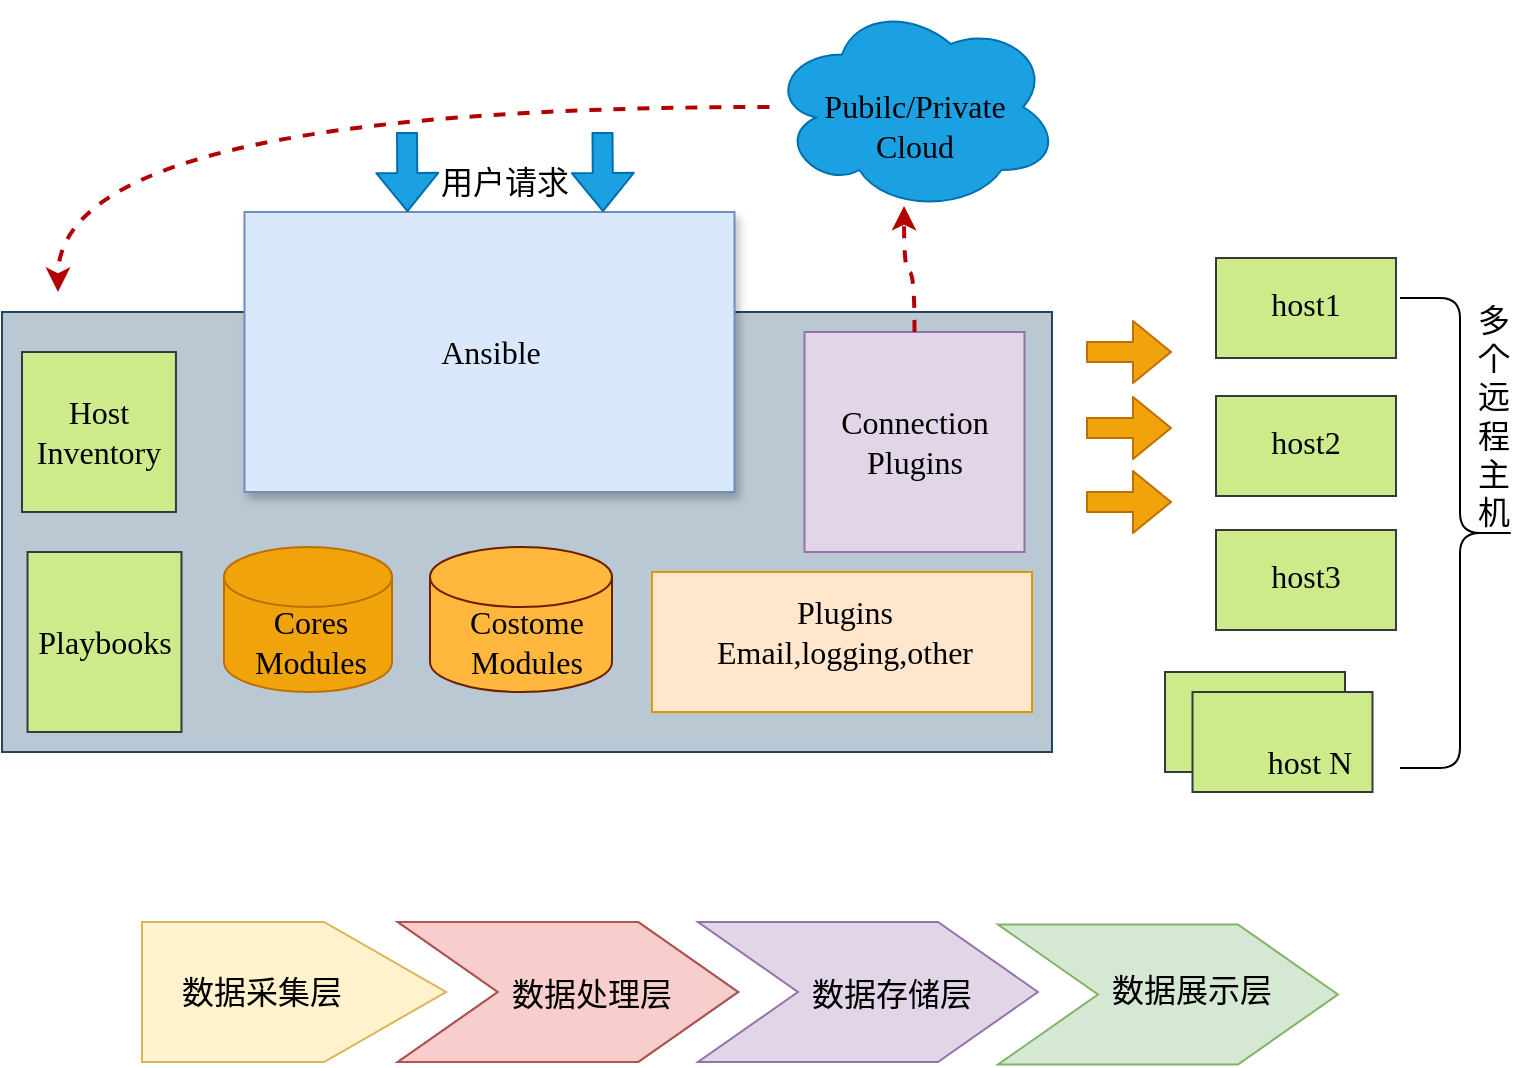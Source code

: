 <mxfile version="14.1.9" type="github">
  <diagram id="a67UG5sdM4cbgnvwOXtN" name="第 1 页">
    <mxGraphModel dx="1303" dy="805" grid="1" gridSize="10" guides="1" tooltips="1" connect="1" arrows="1" fold="1" page="1" pageScale="1" pageWidth="827" pageHeight="1169" math="0" shadow="0">
      <root>
        <mxCell id="0" />
        <mxCell id="1" parent="0" />
        <mxCell id="unZ9kWCRVRVOXnhJh9XH-38" value="" style="group" vertex="1" connectable="0" parent="1">
          <mxGeometry x="30" y="30" width="759" height="395" as="geometry" />
        </mxCell>
        <mxCell id="unZ9kWCRVRVOXnhJh9XH-1" value="" style="whiteSpace=wrap;html=1;fillColor=#bac8d3;strokeColor=#23445d;shadow=0;" vertex="1" parent="unZ9kWCRVRVOXnhJh9XH-38">
          <mxGeometry y="155" width="525" height="220" as="geometry" />
        </mxCell>
        <mxCell id="unZ9kWCRVRVOXnhJh9XH-2" value="" style="whiteSpace=wrap;html=1;fillColor=#dae8fc;strokeColor=#6c8ebf;shadow=1;" vertex="1" parent="unZ9kWCRVRVOXnhJh9XH-38">
          <mxGeometry x="121.25" y="105" width="245" height="140" as="geometry" />
        </mxCell>
        <mxCell id="unZ9kWCRVRVOXnhJh9XH-3" value="" style="whiteSpace=wrap;html=1;fillColor=#cdeb8b;strokeColor=#36393d;shadow=0;" vertex="1" parent="unZ9kWCRVRVOXnhJh9XH-38">
          <mxGeometry x="10" y="175" width="76.97" height="80" as="geometry" />
        </mxCell>
        <mxCell id="unZ9kWCRVRVOXnhJh9XH-4" value="" style="whiteSpace=wrap;html=1;fillColor=#cdeb8b;strokeColor=#36393d;shadow=0;" vertex="1" parent="unZ9kWCRVRVOXnhJh9XH-38">
          <mxGeometry x="12.77" y="275" width="76.97" height="90" as="geometry" />
        </mxCell>
        <mxCell id="unZ9kWCRVRVOXnhJh9XH-5" value="" style="whiteSpace=wrap;html=1;fillColor=#cdeb8b;strokeColor=#36393d;shadow=0;" vertex="1" parent="unZ9kWCRVRVOXnhJh9XH-38">
          <mxGeometry x="607" y="128" width="90" height="50" as="geometry" />
        </mxCell>
        <mxCell id="unZ9kWCRVRVOXnhJh9XH-7" value="" style="whiteSpace=wrap;html=1;fillColor=#e1d5e7;strokeColor=#9673a6;shadow=0;" vertex="1" parent="unZ9kWCRVRVOXnhJh9XH-38">
          <mxGeometry x="401.25" y="165" width="110" height="110" as="geometry" />
        </mxCell>
        <mxCell id="unZ9kWCRVRVOXnhJh9XH-8" value="" style="whiteSpace=wrap;html=1;fillColor=#ffe6cc;strokeColor=#d79b00;shadow=0;" vertex="1" parent="unZ9kWCRVRVOXnhJh9XH-38">
          <mxGeometry x="325" y="285" width="190" height="70" as="geometry" />
        </mxCell>
        <mxCell id="unZ9kWCRVRVOXnhJh9XH-9" value="" style="shape=cylinder3;whiteSpace=wrap;html=1;boundedLbl=1;backgroundOutline=1;size=15;fillColor=#f0a30a;strokeColor=#BD7000;fontColor=#ffffff;" vertex="1" parent="unZ9kWCRVRVOXnhJh9XH-38">
          <mxGeometry x="111" y="272.5" width="84" height="72.5" as="geometry" />
        </mxCell>
        <mxCell id="unZ9kWCRVRVOXnhJh9XH-10" value="" style="shape=cylinder3;whiteSpace=wrap;html=1;boundedLbl=1;backgroundOutline=1;size=15;strokeColor=#6D1F00;fontColor=#ffffff;fillColor=#FFB83D;" vertex="1" parent="unZ9kWCRVRVOXnhJh9XH-38">
          <mxGeometry x="214" y="272.5" width="91" height="72.5" as="geometry" />
        </mxCell>
        <mxCell id="unZ9kWCRVRVOXnhJh9XH-11" style="edgeStyle=orthogonalEdgeStyle;rounded=0;orthogonalLoop=1;jettySize=auto;html=1;fontFamily=Tahoma;fontSize=16;fontColor=#000000;curved=1;dashed=1;strokeWidth=2;fillColor=#e51400;strokeColor=#B20000;" edge="1" parent="unZ9kWCRVRVOXnhJh9XH-38" source="unZ9kWCRVRVOXnhJh9XH-12">
          <mxGeometry relative="1" as="geometry">
            <mxPoint x="385" y="58" as="sourcePoint" />
            <mxPoint x="28" y="145" as="targetPoint" />
            <Array as="points">
              <mxPoint x="28" y="53" />
            </Array>
          </mxGeometry>
        </mxCell>
        <mxCell id="unZ9kWCRVRVOXnhJh9XH-12" value="" style="ellipse;shape=cloud;whiteSpace=wrap;html=1;fillColor=#1ba1e2;strokeColor=#006EAF;fontColor=#ffffff;" vertex="1" parent="unZ9kWCRVRVOXnhJh9XH-38">
          <mxGeometry x="383.75" width="145" height="105" as="geometry" />
        </mxCell>
        <mxCell id="unZ9kWCRVRVOXnhJh9XH-6" style="edgeStyle=orthogonalEdgeStyle;curved=1;rounded=0;orthogonalLoop=1;jettySize=auto;html=1;exitX=0.5;exitY=0;exitDx=0;exitDy=0;entryX=0.464;entryY=0.971;entryDx=0;entryDy=0;entryPerimeter=0;dashed=1;strokeWidth=2;fontFamily=Tahoma;fontSize=16;fontColor=#000000;fillColor=#e51400;strokeColor=#B20000;" edge="1" parent="unZ9kWCRVRVOXnhJh9XH-38" source="unZ9kWCRVRVOXnhJh9XH-7" target="unZ9kWCRVRVOXnhJh9XH-12">
          <mxGeometry relative="1" as="geometry" />
        </mxCell>
        <mxCell id="unZ9kWCRVRVOXnhJh9XH-13" value="Ansible" style="text;html=1;strokeColor=none;fillColor=none;align=center;verticalAlign=middle;whiteSpace=wrap;fontFamily=Tahoma;fontSize=16;" vertex="1" parent="unZ9kWCRVRVOXnhJh9XH-38">
          <mxGeometry x="202.5" y="165" width="82.5" height="20" as="geometry" />
        </mxCell>
        <mxCell id="unZ9kWCRVRVOXnhJh9XH-14" value="&lt;div style=&quot;font-size: 16px;&quot;&gt;Connection&lt;/div&gt;&lt;div style=&quot;font-size: 16px;&quot;&gt;Plugins&lt;br style=&quot;font-size: 16px;&quot;&gt;&lt;/div&gt;" style="text;html=1;strokeColor=none;fillColor=none;align=center;verticalAlign=middle;whiteSpace=wrap;fontFamily=Tahoma;fontSize=16;" vertex="1" parent="unZ9kWCRVRVOXnhJh9XH-38">
          <mxGeometry x="415" y="210" width="82.5" height="20" as="geometry" />
        </mxCell>
        <mxCell id="unZ9kWCRVRVOXnhJh9XH-15" value="&lt;div style=&quot;font-size: 16px;&quot;&gt;Costome&lt;/div&gt;&lt;div style=&quot;font-size: 16px;&quot;&gt;Modules&lt;br style=&quot;font-size: 16px;&quot;&gt;&lt;/div&gt;" style="text;html=1;strokeColor=none;fillColor=none;align=center;verticalAlign=middle;whiteSpace=wrap;fontFamily=Tahoma;fontSize=16;" vertex="1" parent="unZ9kWCRVRVOXnhJh9XH-38">
          <mxGeometry x="221.25" y="310" width="82.5" height="20" as="geometry" />
        </mxCell>
        <mxCell id="unZ9kWCRVRVOXnhJh9XH-16" value="&lt;div&gt;Cores&lt;/div&gt;&lt;div&gt;Modules&lt;br&gt;&lt;/div&gt;" style="text;html=1;strokeColor=none;fillColor=none;align=center;verticalAlign=middle;whiteSpace=wrap;fontFamily=Tahoma;fontSize=16;" vertex="1" parent="unZ9kWCRVRVOXnhJh9XH-38">
          <mxGeometry x="112.75" y="310" width="82.5" height="20" as="geometry" />
        </mxCell>
        <mxCell id="unZ9kWCRVRVOXnhJh9XH-17" value="&lt;div&gt;Host&lt;/div&gt;&lt;div&gt;Inventory&lt;br&gt;&lt;/div&gt;" style="text;html=1;strokeColor=none;fillColor=none;align=center;verticalAlign=middle;whiteSpace=wrap;fontFamily=Tahoma;fontSize=16;" vertex="1" parent="unZ9kWCRVRVOXnhJh9XH-38">
          <mxGeometry x="7.24" y="205" width="82.5" height="20" as="geometry" />
        </mxCell>
        <mxCell id="unZ9kWCRVRVOXnhJh9XH-18" value="Playbooks" style="text;html=1;strokeColor=none;fillColor=none;align=center;verticalAlign=middle;whiteSpace=wrap;fontFamily=Tahoma;fontSize=16;" vertex="1" parent="unZ9kWCRVRVOXnhJh9XH-38">
          <mxGeometry x="9.5" y="310" width="82.5" height="20" as="geometry" />
        </mxCell>
        <mxCell id="unZ9kWCRVRVOXnhJh9XH-19" value="&lt;div&gt;Plugins&lt;/div&gt;&lt;div&gt;Email,logging,other&lt;br&gt;&lt;/div&gt;" style="text;html=1;strokeColor=none;fillColor=none;align=center;verticalAlign=middle;whiteSpace=wrap;fontFamily=Tahoma;fontSize=16;" vertex="1" parent="unZ9kWCRVRVOXnhJh9XH-38">
          <mxGeometry x="380" y="305" width="82.5" height="20" as="geometry" />
        </mxCell>
        <mxCell id="unZ9kWCRVRVOXnhJh9XH-20" value="host1" style="text;html=1;strokeColor=none;fillColor=none;align=center;verticalAlign=middle;whiteSpace=wrap;fontFamily=Tahoma;fontSize=16;" vertex="1" parent="unZ9kWCRVRVOXnhJh9XH-38">
          <mxGeometry x="617" y="138" width="70" height="25" as="geometry" />
        </mxCell>
        <mxCell id="unZ9kWCRVRVOXnhJh9XH-21" value="&lt;div&gt;Pubilc/Private&lt;/div&gt;&lt;div&gt;Cloud&lt;br&gt;&lt;/div&gt;" style="text;html=1;strokeColor=none;fillColor=none;align=center;verticalAlign=middle;whiteSpace=wrap;fontFamily=Tahoma;fontSize=16;" vertex="1" parent="unZ9kWCRVRVOXnhJh9XH-38">
          <mxGeometry x="415" y="51.5" width="82.5" height="20" as="geometry" />
        </mxCell>
        <mxCell id="unZ9kWCRVRVOXnhJh9XH-22" value="" style="curved=1;endArrow=classic;html=1;fontFamily=Tahoma;fontSize=16;fontColor=#000000;strokeColor=none;" edge="1" parent="unZ9kWCRVRVOXnhJh9XH-38">
          <mxGeometry width="50" height="50" relative="1" as="geometry">
            <mxPoint x="375.0" y="45" as="sourcePoint" />
            <mxPoint x="35" y="135" as="targetPoint" />
            <Array as="points">
              <mxPoint x="305" y="35" />
              <mxPoint x="165" y="55" />
            </Array>
          </mxGeometry>
        </mxCell>
        <mxCell id="unZ9kWCRVRVOXnhJh9XH-23" value="" style="whiteSpace=wrap;html=1;fillColor=#cdeb8b;strokeColor=#36393d;shadow=0;" vertex="1" parent="unZ9kWCRVRVOXnhJh9XH-38">
          <mxGeometry x="607" y="197" width="90" height="50" as="geometry" />
        </mxCell>
        <mxCell id="unZ9kWCRVRVOXnhJh9XH-24" value="host2" style="text;html=1;strokeColor=none;fillColor=none;align=center;verticalAlign=middle;whiteSpace=wrap;fontFamily=Tahoma;fontSize=16;" vertex="1" parent="unZ9kWCRVRVOXnhJh9XH-38">
          <mxGeometry x="617" y="207" width="70" height="25" as="geometry" />
        </mxCell>
        <mxCell id="unZ9kWCRVRVOXnhJh9XH-25" value="" style="whiteSpace=wrap;html=1;fillColor=#cdeb8b;strokeColor=#36393d;shadow=0;" vertex="1" parent="unZ9kWCRVRVOXnhJh9XH-38">
          <mxGeometry x="607" y="264" width="90" height="50" as="geometry" />
        </mxCell>
        <mxCell id="unZ9kWCRVRVOXnhJh9XH-26" value="host3" style="text;html=1;strokeColor=none;fillColor=none;align=center;verticalAlign=middle;whiteSpace=wrap;fontFamily=Tahoma;fontSize=16;" vertex="1" parent="unZ9kWCRVRVOXnhJh9XH-38">
          <mxGeometry x="617" y="274" width="70" height="25" as="geometry" />
        </mxCell>
        <mxCell id="unZ9kWCRVRVOXnhJh9XH-27" value="" style="whiteSpace=wrap;html=1;fillColor=#cdeb8b;strokeColor=#36393d;shadow=0;" vertex="1" parent="unZ9kWCRVRVOXnhJh9XH-38">
          <mxGeometry x="581.5" y="335" width="90" height="50" as="geometry" />
        </mxCell>
        <mxCell id="unZ9kWCRVRVOXnhJh9XH-28" value="" style="whiteSpace=wrap;html=1;fillColor=#cdeb8b;strokeColor=#36393d;shadow=0;" vertex="1" parent="unZ9kWCRVRVOXnhJh9XH-38">
          <mxGeometry x="595.25" y="345" width="90" height="50" as="geometry" />
        </mxCell>
        <mxCell id="unZ9kWCRVRVOXnhJh9XH-29" value="host N" style="text;html=1;strokeColor=none;fillColor=none;align=center;verticalAlign=middle;whiteSpace=wrap;fontFamily=Tahoma;fontSize=16;" vertex="1" parent="unZ9kWCRVRVOXnhJh9XH-38">
          <mxGeometry x="619" y="367.5" width="70" height="25" as="geometry" />
        </mxCell>
        <mxCell id="unZ9kWCRVRVOXnhJh9XH-30" value="" style="shape=flexArrow;endArrow=classic;html=1;strokeWidth=1;fontFamily=Tahoma;fontSize=16;fontColor=#000000;fillColor=#1ba1e2;strokeColor=#006EAF;" edge="1" parent="unZ9kWCRVRVOXnhJh9XH-38">
          <mxGeometry width="50" height="50" relative="1" as="geometry">
            <mxPoint x="202.5" y="65" as="sourcePoint" />
            <mxPoint x="202.75" y="105" as="targetPoint" />
          </mxGeometry>
        </mxCell>
        <mxCell id="unZ9kWCRVRVOXnhJh9XH-31" value="" style="shape=flexArrow;endArrow=classic;html=1;strokeWidth=1;fontFamily=Tahoma;fontSize=16;fontColor=#000000;fillColor=#1ba1e2;strokeColor=#006EAF;" edge="1" parent="unZ9kWCRVRVOXnhJh9XH-38">
          <mxGeometry width="50" height="50" relative="1" as="geometry">
            <mxPoint x="300.25" y="65" as="sourcePoint" />
            <mxPoint x="300.5" y="105" as="targetPoint" />
          </mxGeometry>
        </mxCell>
        <mxCell id="unZ9kWCRVRVOXnhJh9XH-32" value="用户请求" style="text;html=1;strokeColor=none;fillColor=none;align=center;verticalAlign=middle;whiteSpace=wrap;fontFamily=Verdana;fontSize=16;" vertex="1" parent="unZ9kWCRVRVOXnhJh9XH-38">
          <mxGeometry x="210" y="80" width="82.5" height="20" as="geometry" />
        </mxCell>
        <mxCell id="unZ9kWCRVRVOXnhJh9XH-33" value="" style="shape=flexArrow;endArrow=classic;html=1;strokeWidth=1;fontFamily=Tahoma;fontSize=16;fontColor=#000000;fillColor=#f0a30a;strokeColor=#BD7000;" edge="1" parent="unZ9kWCRVRVOXnhJh9XH-38">
          <mxGeometry width="50" height="50" relative="1" as="geometry">
            <mxPoint x="542" y="175" as="sourcePoint" />
            <mxPoint x="585.0" y="175" as="targetPoint" />
          </mxGeometry>
        </mxCell>
        <mxCell id="unZ9kWCRVRVOXnhJh9XH-34" value="" style="shape=flexArrow;endArrow=classic;html=1;strokeWidth=1;fontFamily=Tahoma;fontSize=16;fontColor=#000000;fillColor=#f0a30a;strokeColor=#BD7000;" edge="1" parent="unZ9kWCRVRVOXnhJh9XH-38">
          <mxGeometry width="50" height="50" relative="1" as="geometry">
            <mxPoint x="542" y="250" as="sourcePoint" />
            <mxPoint x="585.0" y="250" as="targetPoint" />
          </mxGeometry>
        </mxCell>
        <mxCell id="unZ9kWCRVRVOXnhJh9XH-35" value="" style="shape=flexArrow;endArrow=classic;html=1;strokeWidth=1;fontFamily=Tahoma;fontSize=16;fontColor=#000000;fillColor=#f0a30a;strokeColor=#BD7000;" edge="1" parent="unZ9kWCRVRVOXnhJh9XH-38">
          <mxGeometry width="50" height="50" relative="1" as="geometry">
            <mxPoint x="542" y="213" as="sourcePoint" />
            <mxPoint x="585.0" y="213" as="targetPoint" />
          </mxGeometry>
        </mxCell>
        <mxCell id="unZ9kWCRVRVOXnhJh9XH-36" value="" style="shape=curlyBracket;whiteSpace=wrap;html=1;rounded=1;fillColor=#FF8000;fontFamily=Verdana;fontSize=16;fontColor=#000000;shadow=0;direction=west;" vertex="1" parent="unZ9kWCRVRVOXnhJh9XH-38">
          <mxGeometry x="699" y="148" width="60" height="235" as="geometry" />
        </mxCell>
        <mxCell id="unZ9kWCRVRVOXnhJh9XH-37" value="多个远程主机" style="text;html=1;strokeColor=none;fillColor=none;align=center;verticalAlign=middle;whiteSpace=wrap;fontFamily=Tahoma;fontSize=16;" vertex="1" parent="unZ9kWCRVRVOXnhJh9XH-38">
          <mxGeometry x="736" y="139" width="20" height="135" as="geometry" />
        </mxCell>
        <mxCell id="unZ9kWCRVRVOXnhJh9XH-49" value="" style="group" vertex="1" connectable="0" parent="1">
          <mxGeometry x="100.0" y="490" width="597.98" height="71.25" as="geometry" />
        </mxCell>
        <mxCell id="unZ9kWCRVRVOXnhJh9XH-39" value="" style="shape=step;perimeter=stepPerimeter;whiteSpace=wrap;html=1;fixedSize=1;size=50;" vertex="1" parent="unZ9kWCRVRVOXnhJh9XH-49">
          <mxGeometry x="127.98" width="170" height="70" as="geometry" />
        </mxCell>
        <mxCell id="unZ9kWCRVRVOXnhJh9XH-40" value="" style="shape=offPageConnector;whiteSpace=wrap;html=1;rotation=-90;align=left;size=0.401;labelBackgroundColor=#ffffff;fillColor=#fff2cc;strokeColor=#d6b656;" vertex="1" parent="unZ9kWCRVRVOXnhJh9XH-49">
          <mxGeometry x="41.01" y="-41.01" width="70" height="152.02" as="geometry" />
        </mxCell>
        <mxCell id="unZ9kWCRVRVOXnhJh9XH-41" value="&lt;font style=&quot;font-size: 16px&quot;&gt;&lt;span&gt;数据采集层&lt;/span&gt;&lt;/font&gt;" style="text;html=1;strokeColor=none;fillColor=none;align=center;verticalAlign=middle;whiteSpace=wrap;fontFamily=Comic Sans MS;fontSize=18;" vertex="1" parent="unZ9kWCRVRVOXnhJh9XH-49">
          <mxGeometry x="15.48" y="22.5" width="90" height="25" as="geometry" />
        </mxCell>
        <mxCell id="unZ9kWCRVRVOXnhJh9XH-42" value="&lt;font style=&quot;font-size: 16px&quot;&gt;&lt;span&gt;数据处理层&lt;/span&gt;&lt;/font&gt;" style="text;html=1;strokeColor=none;fillColor=none;align=center;verticalAlign=middle;whiteSpace=wrap;fontFamily=Comic Sans MS;fontSize=18;" vertex="1" parent="unZ9kWCRVRVOXnhJh9XH-49">
          <mxGeometry x="175.48" y="22.5" width="100" height="27.5" as="geometry" />
        </mxCell>
        <mxCell id="unZ9kWCRVRVOXnhJh9XH-43" value="" style="shape=step;perimeter=stepPerimeter;whiteSpace=wrap;html=1;fixedSize=1;size=50;fillColor=#f8cecc;strokeColor=#b85450;" vertex="1" parent="unZ9kWCRVRVOXnhJh9XH-49">
          <mxGeometry x="127.98" width="170" height="70" as="geometry" />
        </mxCell>
        <mxCell id="unZ9kWCRVRVOXnhJh9XH-44" value="&lt;font style=&quot;font-size: 16px&quot;&gt;&lt;span&gt;数据处理层&lt;/span&gt;&lt;/font&gt;" style="text;html=1;strokeColor=none;fillColor=none;align=center;verticalAlign=middle;whiteSpace=wrap;fontFamily=Comic Sans MS;fontSize=18;" vertex="1" parent="unZ9kWCRVRVOXnhJh9XH-49">
          <mxGeometry x="175.48" y="22.5" width="100" height="27.5" as="geometry" />
        </mxCell>
        <mxCell id="unZ9kWCRVRVOXnhJh9XH-45" value="" style="shape=step;perimeter=stepPerimeter;whiteSpace=wrap;html=1;fixedSize=1;size=50;fillColor=#e1d5e7;strokeColor=#9673a6;" vertex="1" parent="unZ9kWCRVRVOXnhJh9XH-49">
          <mxGeometry x="277.98" width="170" height="70" as="geometry" />
        </mxCell>
        <mxCell id="unZ9kWCRVRVOXnhJh9XH-46" value="&lt;font style=&quot;font-size: 16px&quot;&gt;&lt;span&gt;数据存储层&lt;/span&gt;&lt;/font&gt;" style="text;html=1;strokeColor=none;fillColor=none;align=center;verticalAlign=middle;whiteSpace=wrap;fontFamily=Comic Sans MS;fontSize=18;" vertex="1" parent="unZ9kWCRVRVOXnhJh9XH-49">
          <mxGeometry x="325.48" y="22.5" width="100" height="27.5" as="geometry" />
        </mxCell>
        <mxCell id="unZ9kWCRVRVOXnhJh9XH-47" value="" style="shape=step;perimeter=stepPerimeter;whiteSpace=wrap;html=1;fixedSize=1;size=50;fillColor=#d5e8d4;strokeColor=#82b366;" vertex="1" parent="unZ9kWCRVRVOXnhJh9XH-49">
          <mxGeometry x="427.98" y="1.25" width="170" height="70" as="geometry" />
        </mxCell>
        <mxCell id="unZ9kWCRVRVOXnhJh9XH-48" value="&lt;font style=&quot;font-size: 16px&quot;&gt;&lt;span&gt;数据展示层&lt;/span&gt;&lt;/font&gt;" style="text;html=1;strokeColor=none;fillColor=none;align=center;verticalAlign=middle;whiteSpace=wrap;fontFamily=Comic Sans MS;fontSize=18;" vertex="1" parent="unZ9kWCRVRVOXnhJh9XH-49">
          <mxGeometry x="475.48" y="20" width="100" height="27.5" as="geometry" />
        </mxCell>
      </root>
    </mxGraphModel>
  </diagram>
</mxfile>
